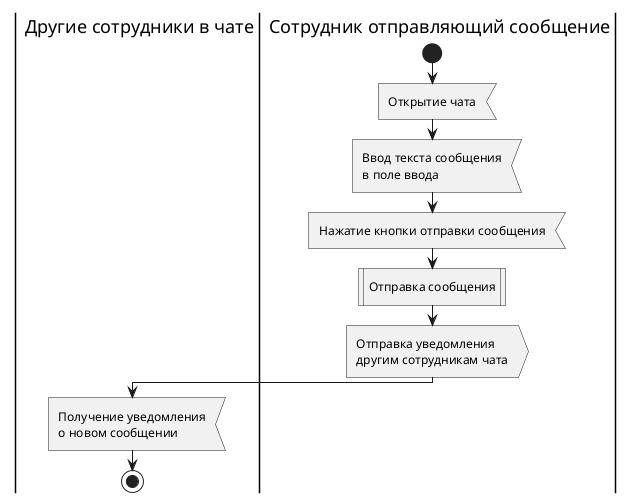 @startuml send
'https://plantuml.com/activity-diagram-beta
|С2| Другие сотрудники в чате
|С1| Сотрудник отправляющий сообщение

start
    :Открытие чата<
    :Ввод текста сообщения\nв поле ввода<    
    :Нажатие кнопки отправки сообщения<
    :Отправка сообщения|
    :Отправка уведомления\nдругим сотрудникам чата>
    |С2|
    :Получение уведомления\nо новом сообщении<
stop

@enduml
